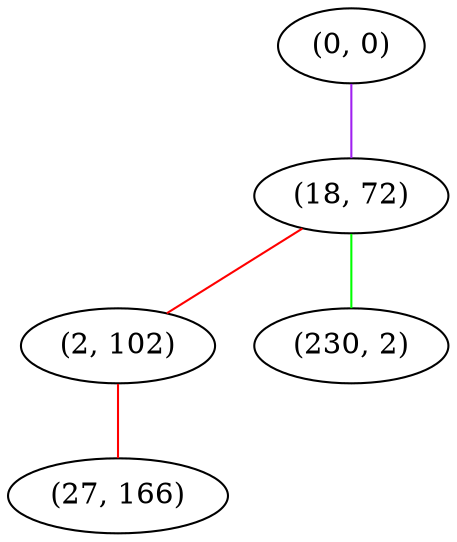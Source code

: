 graph "" {
"(0, 0)";
"(18, 72)";
"(2, 102)";
"(27, 166)";
"(230, 2)";
"(0, 0)" -- "(18, 72)"  [color=purple, key=0, weight=4];
"(18, 72)" -- "(2, 102)"  [color=red, key=0, weight=1];
"(18, 72)" -- "(230, 2)"  [color=green, key=0, weight=2];
"(2, 102)" -- "(27, 166)"  [color=red, key=0, weight=1];
}
